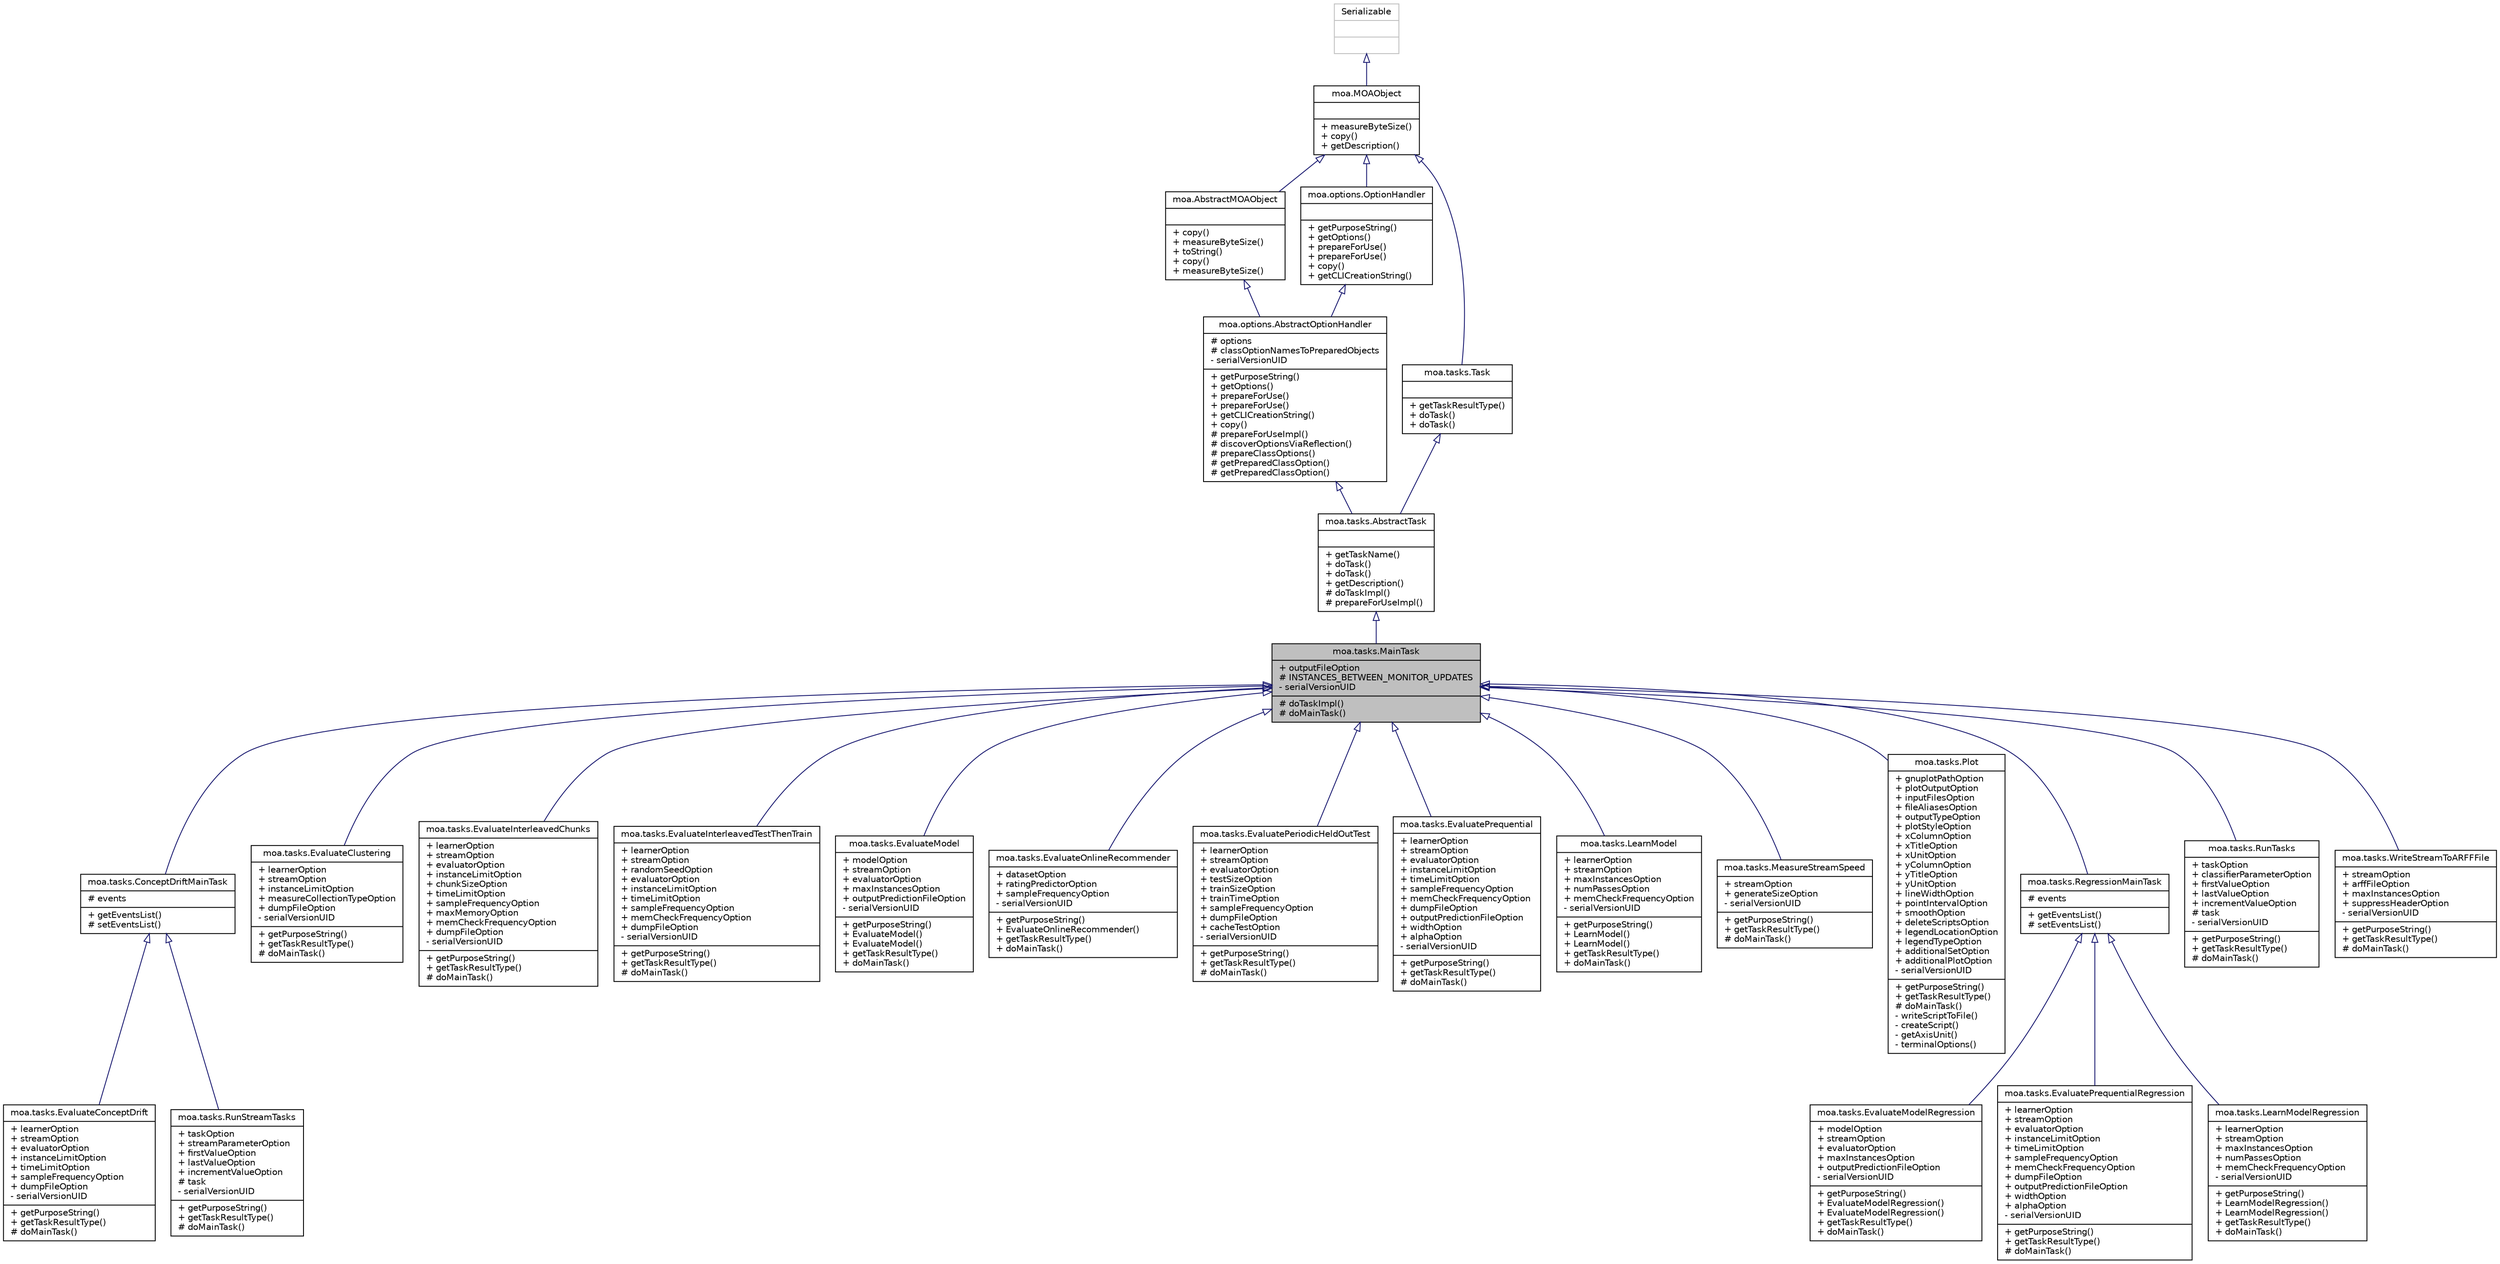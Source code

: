 digraph G
{
  edge [fontname="Helvetica",fontsize="10",labelfontname="Helvetica",labelfontsize="10"];
  node [fontname="Helvetica",fontsize="10",shape=record];
  Node1 [label="{moa.tasks.MainTask\n|+ outputFileOption\l# INSTANCES_BETWEEN_MONITOR_UPDATES\l- serialVersionUID\l|# doTaskImpl()\l# doMainTask()\l}",height=0.2,width=0.4,color="black", fillcolor="grey75", style="filled" fontcolor="black"];
  Node2 -> Node1 [dir=back,color="midnightblue",fontsize="10",style="solid",arrowtail="empty",fontname="Helvetica"];
  Node2 [label="{moa.tasks.AbstractTask\n||+ getTaskName()\l+ doTask()\l+ doTask()\l+ getDescription()\l# doTaskImpl()\l# prepareForUseImpl()\l}",height=0.2,width=0.4,color="black", fillcolor="white", style="filled",URL="$classmoa_1_1tasks_1_1AbstractTask.html",tooltip="Abstract Task."];
  Node3 -> Node2 [dir=back,color="midnightblue",fontsize="10",style="solid",arrowtail="empty",fontname="Helvetica"];
  Node3 [label="{moa.options.AbstractOptionHandler\n|# options\l# classOptionNamesToPreparedObjects\l- serialVersionUID\l|+ getPurposeString()\l+ getOptions()\l+ prepareForUse()\l+ prepareForUse()\l+ getCLICreationString()\l+ copy()\l# prepareForUseImpl()\l# discoverOptionsViaReflection()\l# prepareClassOptions()\l# getPreparedClassOption()\l# getPreparedClassOption()\l}",height=0.2,width=0.4,color="black", fillcolor="white", style="filled",URL="$classmoa_1_1options_1_1AbstractOptionHandler.html",tooltip="Abstract Option Handler."];
  Node4 -> Node3 [dir=back,color="midnightblue",fontsize="10",style="solid",arrowtail="empty",fontname="Helvetica"];
  Node4 [label="{moa.AbstractMOAObject\n||+ copy()\l+ measureByteSize()\l+ toString()\l+ copy()\l+ measureByteSize()\l}",height=0.2,width=0.4,color="black", fillcolor="white", style="filled",URL="$classmoa_1_1AbstractMOAObject.html",tooltip="Abstract MOA Object."];
  Node5 -> Node4 [dir=back,color="midnightblue",fontsize="10",style="solid",arrowtail="empty",fontname="Helvetica"];
  Node5 [label="{moa.MOAObject\n||+ measureByteSize()\l+ copy()\l+ getDescription()\l}",height=0.2,width=0.4,color="black", fillcolor="white", style="filled",URL="$interfacemoa_1_1MOAObject.html",tooltip="Interface implemented by classes in MOA, so that all are serializable, can produce..."];
  Node6 -> Node5 [dir=back,color="midnightblue",fontsize="10",style="solid",arrowtail="empty",fontname="Helvetica"];
  Node6 [label="{Serializable\n||}",height=0.2,width=0.4,color="grey75", fillcolor="white", style="filled"];
  Node7 -> Node3 [dir=back,color="midnightblue",fontsize="10",style="solid",arrowtail="empty",fontname="Helvetica"];
  Node7 [label="{moa.options.OptionHandler\n||+ getPurposeString()\l+ getOptions()\l+ prepareForUse()\l+ prepareForUse()\l+ copy()\l+ getCLICreationString()\l}",height=0.2,width=0.4,color="black", fillcolor="white", style="filled",URL="$interfacemoa_1_1options_1_1OptionHandler.html",tooltip="Interface representing an object that handles options or parameters."];
  Node5 -> Node7 [dir=back,color="midnightblue",fontsize="10",style="solid",arrowtail="empty",fontname="Helvetica"];
  Node8 -> Node2 [dir=back,color="midnightblue",fontsize="10",style="solid",arrowtail="empty",fontname="Helvetica"];
  Node8 [label="{moa.tasks.Task\n||+ getTaskResultType()\l+ doTask()\l+ doTask()\l}",height=0.2,width=0.4,color="black", fillcolor="white", style="filled",URL="$interfacemoa_1_1tasks_1_1Task.html",tooltip="Interface representing a task."];
  Node5 -> Node8 [dir=back,color="midnightblue",fontsize="10",style="solid",arrowtail="empty",fontname="Helvetica"];
  Node1 -> Node9 [dir=back,color="midnightblue",fontsize="10",style="solid",arrowtail="empty",fontname="Helvetica"];
  Node9 [label="{moa.tasks.ConceptDriftMainTask\n|# events\l|+ getEventsList()\l# setEventsList()\l}",height=0.2,width=0.4,color="black", fillcolor="white", style="filled",URL="$classmoa_1_1tasks_1_1ConceptDriftMainTask.html"];
  Node9 -> Node10 [dir=back,color="midnightblue",fontsize="10",style="solid",arrowtail="empty",fontname="Helvetica"];
  Node10 [label="{moa.tasks.EvaluateConceptDrift\n|+ learnerOption\l+ streamOption\l+ evaluatorOption\l+ instanceLimitOption\l+ timeLimitOption\l+ sampleFrequencyOption\l+ dumpFileOption\l- serialVersionUID\l|+ getPurposeString()\l+ getTaskResultType()\l# doMainTask()\l}",height=0.2,width=0.4,color="black", fillcolor="white", style="filled",URL="$classmoa_1_1tasks_1_1EvaluateConceptDrift.html",tooltip="Task for evaluating a classifier on a stream by testing then training with each example..."];
  Node9 -> Node11 [dir=back,color="midnightblue",fontsize="10",style="solid",arrowtail="empty",fontname="Helvetica"];
  Node11 [label="{moa.tasks.RunStreamTasks\n|+ taskOption\l+ streamParameterOption\l+ firstValueOption\l+ lastValueOption\l+ incrementValueOption\l# task\l- serialVersionUID\l|+ getPurposeString()\l+ getTaskResultType()\l# doMainTask()\l}",height=0.2,width=0.4,color="black", fillcolor="white", style="filled",URL="$classmoa_1_1tasks_1_1RunStreamTasks.html",tooltip="Task for running several experiments modifying values of parameters."];
  Node1 -> Node12 [dir=back,color="midnightblue",fontsize="10",style="solid",arrowtail="empty",fontname="Helvetica"];
  Node12 [label="{moa.tasks.EvaluateClustering\n|+ learnerOption\l+ streamOption\l+ instanceLimitOption\l+ measureCollectionTypeOption\l+ dumpFileOption\l- serialVersionUID\l|+ getPurposeString()\l+ getTaskResultType()\l# doMainTask()\l}",height=0.2,width=0.4,color="black", fillcolor="white", style="filled",URL="$classmoa_1_1tasks_1_1EvaluateClustering.html",tooltip="Task for evaluating a clusterer on a stream."];
  Node1 -> Node13 [dir=back,color="midnightblue",fontsize="10",style="solid",arrowtail="empty",fontname="Helvetica"];
  Node13 [label="{moa.tasks.EvaluateInterleavedChunks\n|+ learnerOption\l+ streamOption\l+ evaluatorOption\l+ instanceLimitOption\l+ chunkSizeOption\l+ timeLimitOption\l+ sampleFrequencyOption\l+ maxMemoryOption\l+ memCheckFrequencyOption\l+ dumpFileOption\l- serialVersionUID\l|+ getPurposeString()\l+ getTaskResultType()\l# doMainTask()\l}",height=0.2,width=0.4,color="black", fillcolor="white", style="filled",URL="$classmoa_1_1tasks_1_1EvaluateInterleavedChunks.html"];
  Node1 -> Node14 [dir=back,color="midnightblue",fontsize="10",style="solid",arrowtail="empty",fontname="Helvetica"];
  Node14 [label="{moa.tasks.EvaluateInterleavedTestThenTrain\n|+ learnerOption\l+ streamOption\l+ randomSeedOption\l+ evaluatorOption\l+ instanceLimitOption\l+ timeLimitOption\l+ sampleFrequencyOption\l+ memCheckFrequencyOption\l+ dumpFileOption\l- serialVersionUID\l|+ getPurposeString()\l+ getTaskResultType()\l# doMainTask()\l}",height=0.2,width=0.4,color="black", fillcolor="white", style="filled",URL="$classmoa_1_1tasks_1_1EvaluateInterleavedTestThenTrain.html",tooltip="Task for evaluating a classifier on a stream by testing then training with each example..."];
  Node1 -> Node15 [dir=back,color="midnightblue",fontsize="10",style="solid",arrowtail="empty",fontname="Helvetica"];
  Node15 [label="{moa.tasks.EvaluateModel\n|+ modelOption\l+ streamOption\l+ evaluatorOption\l+ maxInstancesOption\l+ outputPredictionFileOption\l- serialVersionUID\l|+ getPurposeString()\l+ EvaluateModel()\l+ EvaluateModel()\l+ getTaskResultType()\l+ doMainTask()\l}",height=0.2,width=0.4,color="black", fillcolor="white", style="filled",URL="$classmoa_1_1tasks_1_1EvaluateModel.html",tooltip="Task for evaluating a static model on a stream."];
  Node1 -> Node16 [dir=back,color="midnightblue",fontsize="10",style="solid",arrowtail="empty",fontname="Helvetica"];
  Node16 [label="{moa.tasks.EvaluateOnlineRecommender\n|+ datasetOption\l+ ratingPredictorOption\l+ sampleFrequencyOption\l- serialVersionUID\l|+ getPurposeString()\l+ EvaluateOnlineRecommender()\l+ getTaskResultType()\l+ doMainTask()\l}",height=0.2,width=0.4,color="black", fillcolor="white", style="filled",URL="$classmoa_1_1tasks_1_1EvaluateOnlineRecommender.html",tooltip="Test for evaluating a recommender by training and periodically testing on samples..."];
  Node1 -> Node17 [dir=back,color="midnightblue",fontsize="10",style="solid",arrowtail="empty",fontname="Helvetica"];
  Node17 [label="{moa.tasks.EvaluatePeriodicHeldOutTest\n|+ learnerOption\l+ streamOption\l+ evaluatorOption\l+ testSizeOption\l+ trainSizeOption\l+ trainTimeOption\l+ sampleFrequencyOption\l+ dumpFileOption\l+ cacheTestOption\l- serialVersionUID\l|+ getPurposeString()\l+ getTaskResultType()\l# doMainTask()\l}",height=0.2,width=0.4,color="black", fillcolor="white", style="filled",URL="$classmoa_1_1tasks_1_1EvaluatePeriodicHeldOutTest.html",tooltip="Task for evaluating a classifier on a stream by periodically testing on a heldout..."];
  Node1 -> Node18 [dir=back,color="midnightblue",fontsize="10",style="solid",arrowtail="empty",fontname="Helvetica"];
  Node18 [label="{moa.tasks.EvaluatePrequential\n|+ learnerOption\l+ streamOption\l+ evaluatorOption\l+ instanceLimitOption\l+ timeLimitOption\l+ sampleFrequencyOption\l+ memCheckFrequencyOption\l+ dumpFileOption\l+ outputPredictionFileOption\l+ widthOption\l+ alphaOption\l- serialVersionUID\l|+ getPurposeString()\l+ getTaskResultType()\l# doMainTask()\l}",height=0.2,width=0.4,color="black", fillcolor="white", style="filled",URL="$classmoa_1_1tasks_1_1EvaluatePrequential.html",tooltip="Task for evaluating a classifier on a stream by testing then training with each example..."];
  Node1 -> Node19 [dir=back,color="midnightblue",fontsize="10",style="solid",arrowtail="empty",fontname="Helvetica"];
  Node19 [label="{moa.tasks.LearnModel\n|+ learnerOption\l+ streamOption\l+ maxInstancesOption\l+ numPassesOption\l+ memCheckFrequencyOption\l- serialVersionUID\l|+ getPurposeString()\l+ LearnModel()\l+ LearnModel()\l+ getTaskResultType()\l+ doMainTask()\l}",height=0.2,width=0.4,color="black", fillcolor="white", style="filled",URL="$classmoa_1_1tasks_1_1LearnModel.html",tooltip="Task for learning a model without any evaluation."];
  Node1 -> Node20 [dir=back,color="midnightblue",fontsize="10",style="solid",arrowtail="empty",fontname="Helvetica"];
  Node20 [label="{moa.tasks.MeasureStreamSpeed\n|+ streamOption\l+ generateSizeOption\l- serialVersionUID\l|+ getPurposeString()\l+ getTaskResultType()\l# doMainTask()\l}",height=0.2,width=0.4,color="black", fillcolor="white", style="filled",URL="$classmoa_1_1tasks_1_1MeasureStreamSpeed.html",tooltip="Task for measuring the speed of the stream."];
  Node1 -> Node21 [dir=back,color="midnightblue",fontsize="10",style="solid",arrowtail="empty",fontname="Helvetica"];
  Node21 [label="{moa.tasks.Plot\n|+ gnuplotPathOption\l+ plotOutputOption\l+ inputFilesOption\l+ fileAliasesOption\l+ outputTypeOption\l+ plotStyleOption\l+ xColumnOption\l+ xTitleOption\l+ xUnitOption\l+ yColumnOption\l+ yTitleOption\l+ yUnitOption\l+ lineWidthOption\l+ pointIntervalOption\l+ smoothOption\l+ deleteScriptsOption\l+ legendLocationOption\l+ legendTypeOption\l+ additionalSetOption\l+ additionalPlotOption\l- serialVersionUID\l|+ getPurposeString()\l+ getTaskResultType()\l# doMainTask()\l- writeScriptToFile()\l- createScript()\l- getAxisUnit()\l- terminalOptions()\l}",height=0.2,width=0.4,color="black", fillcolor="white", style="filled",URL="$classmoa_1_1tasks_1_1Plot.html",tooltip="A task allowing to create and plot gnuplot scripts."];
  Node1 -> Node22 [dir=back,color="midnightblue",fontsize="10",style="solid",arrowtail="empty",fontname="Helvetica"];
  Node22 [label="{moa.tasks.RegressionMainTask\n|# events\l|+ getEventsList()\l# setEventsList()\l}",height=0.2,width=0.4,color="black", fillcolor="white", style="filled",URL="$classmoa_1_1tasks_1_1RegressionMainTask.html"];
  Node22 -> Node23 [dir=back,color="midnightblue",fontsize="10",style="solid",arrowtail="empty",fontname="Helvetica"];
  Node23 [label="{moa.tasks.EvaluateModelRegression\n|+ modelOption\l+ streamOption\l+ evaluatorOption\l+ maxInstancesOption\l+ outputPredictionFileOption\l- serialVersionUID\l|+ getPurposeString()\l+ EvaluateModelRegression()\l+ EvaluateModelRegression()\l+ getTaskResultType()\l+ doMainTask()\l}",height=0.2,width=0.4,color="black", fillcolor="white", style="filled",URL="$classmoa_1_1tasks_1_1EvaluateModelRegression.html",tooltip="Task for evaluating a static model on a stream."];
  Node22 -> Node24 [dir=back,color="midnightblue",fontsize="10",style="solid",arrowtail="empty",fontname="Helvetica"];
  Node24 [label="{moa.tasks.EvaluatePrequentialRegression\n|+ learnerOption\l+ streamOption\l+ evaluatorOption\l+ instanceLimitOption\l+ timeLimitOption\l+ sampleFrequencyOption\l+ memCheckFrequencyOption\l+ dumpFileOption\l+ outputPredictionFileOption\l+ widthOption\l+ alphaOption\l- serialVersionUID\l|+ getPurposeString()\l+ getTaskResultType()\l# doMainTask()\l}",height=0.2,width=0.4,color="black", fillcolor="white", style="filled",URL="$classmoa_1_1tasks_1_1EvaluatePrequentialRegression.html",tooltip="Task for evaluating a classifier on a stream by testing then training with each example..."];
  Node22 -> Node25 [dir=back,color="midnightblue",fontsize="10",style="solid",arrowtail="empty",fontname="Helvetica"];
  Node25 [label="{moa.tasks.LearnModelRegression\n|+ learnerOption\l+ streamOption\l+ maxInstancesOption\l+ numPassesOption\l+ memCheckFrequencyOption\l- serialVersionUID\l|+ getPurposeString()\l+ LearnModelRegression()\l+ LearnModelRegression()\l+ getTaskResultType()\l+ doMainTask()\l}",height=0.2,width=0.4,color="black", fillcolor="white", style="filled",URL="$classmoa_1_1tasks_1_1LearnModelRegression.html",tooltip="Task for learning a model without any evaluation."];
  Node1 -> Node26 [dir=back,color="midnightblue",fontsize="10",style="solid",arrowtail="empty",fontname="Helvetica"];
  Node26 [label="{moa.tasks.RunTasks\n|+ taskOption\l+ classifierParameterOption\l+ firstValueOption\l+ lastValueOption\l+ incrementValueOption\l# task\l- serialVersionUID\l|+ getPurposeString()\l+ getTaskResultType()\l# doMainTask()\l}",height=0.2,width=0.4,color="black", fillcolor="white", style="filled",URL="$classmoa_1_1tasks_1_1RunTasks.html",tooltip="Task for running several experiments modifying values of parameters."];
  Node1 -> Node27 [dir=back,color="midnightblue",fontsize="10",style="solid",arrowtail="empty",fontname="Helvetica"];
  Node27 [label="{moa.tasks.WriteStreamToARFFFile\n|+ streamOption\l+ arffFileOption\l+ maxInstancesOption\l+ suppressHeaderOption\l- serialVersionUID\l|+ getPurposeString()\l+ getTaskResultType()\l# doMainTask()\l}",height=0.2,width=0.4,color="black", fillcolor="white", style="filled",URL="$classmoa_1_1tasks_1_1WriteStreamToARFFFile.html",tooltip="Task to output a stream to an ARFF file."];
}
